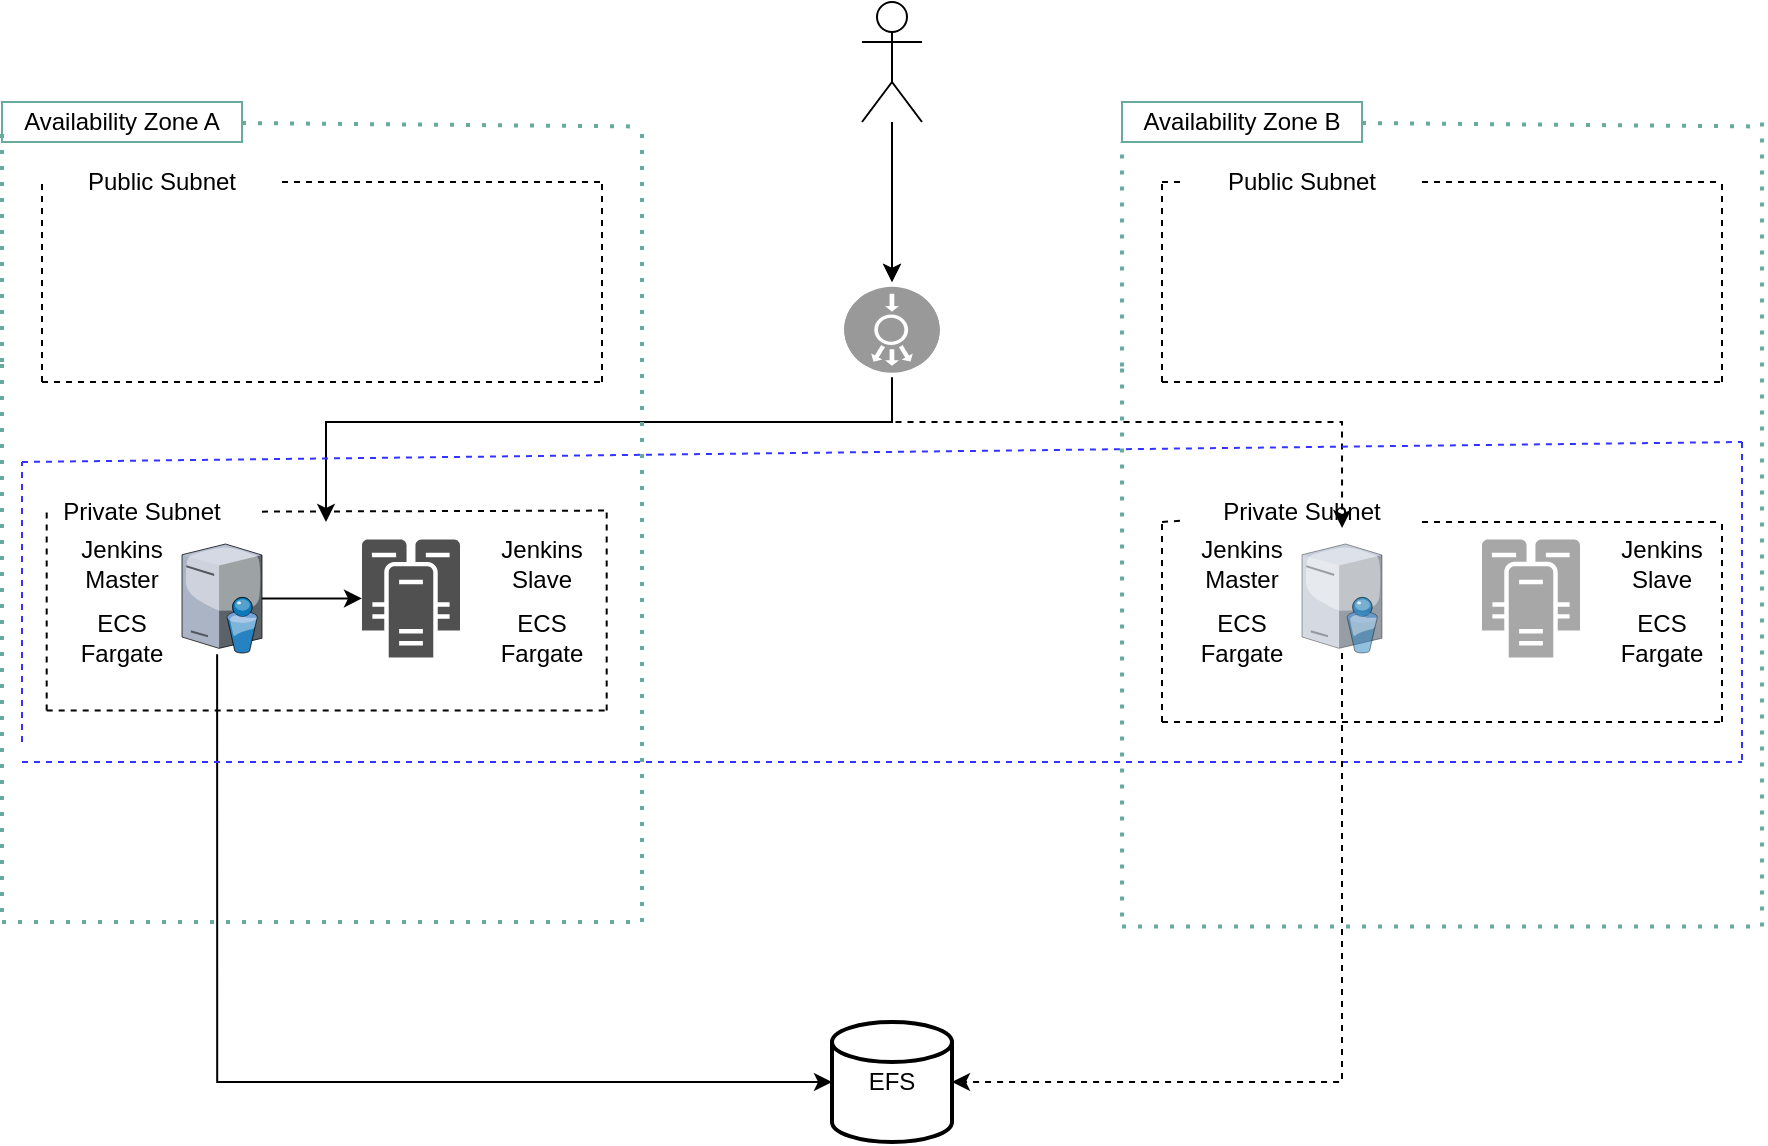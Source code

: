 <mxfile version="14.6.6" type="github">
  <diagram name="Page-1" id="822b0af5-4adb-64df-f703-e8dfc1f81529">
    <mxGraphModel dx="1422" dy="705" grid="1" gridSize="10" guides="1" tooltips="1" connect="1" arrows="1" fold="1" page="1" pageScale="1" pageWidth="1100" pageHeight="850" background="none" math="0" shadow="0">
      <root>
        <mxCell id="0" />
        <mxCell id="1" parent="0" />
        <mxCell id="Qj1fwdqKHC8h-Qbw6WAU-61" style="edgeStyle=orthogonalEdgeStyle;rounded=0;orthogonalLoop=1;jettySize=auto;html=1;entryX=0;entryY=0.5;entryDx=0;entryDy=0;entryPerimeter=0;strokeColor=#000000;exitX=0.439;exitY=1.011;exitDx=0;exitDy=0;exitPerimeter=0;" edge="1" parent="1" source="7d933b09d9755ecc-4" target="Qj1fwdqKHC8h-Qbw6WAU-59">
          <mxGeometry relative="1" as="geometry" />
        </mxCell>
        <mxCell id="Qj1fwdqKHC8h-Qbw6WAU-104" style="edgeStyle=orthogonalEdgeStyle;rounded=0;orthogonalLoop=1;jettySize=auto;html=1;strokeColor=#000000;" edge="1" parent="1" source="7d933b09d9755ecc-4" target="Qj1fwdqKHC8h-Qbw6WAU-100">
          <mxGeometry relative="1" as="geometry" />
        </mxCell>
        <mxCell id="7d933b09d9755ecc-4" value="" style="verticalLabelPosition=bottom;aspect=fixed;html=1;verticalAlign=top;strokeColor=none;shape=mxgraph.citrix.directory_server;rounded=0;shadow=0;comic=0;fontFamily=Verdana;" parent="1" vertex="1">
          <mxGeometry x="210" y="291" width="40" height="54.47" as="geometry" />
        </mxCell>
        <mxCell id="Qj1fwdqKHC8h-Qbw6WAU-58" style="edgeStyle=orthogonalEdgeStyle;rounded=0;orthogonalLoop=1;jettySize=auto;html=1;entryX=0;entryY=0.5;entryDx=0;entryDy=0;entryPerimeter=0;strokeColor=#000000;" edge="1" parent="1" source="Qj1fwdqKHC8h-Qbw6WAU-1" target="Qj1fwdqKHC8h-Qbw6WAU-2">
          <mxGeometry relative="1" as="geometry" />
        </mxCell>
        <mxCell id="Qj1fwdqKHC8h-Qbw6WAU-99" value="" style="edgeStyle=orthogonalEdgeStyle;rounded=0;orthogonalLoop=1;jettySize=auto;html=1;strokeColor=#000000;" edge="1" parent="1" source="Qj1fwdqKHC8h-Qbw6WAU-1" target="Qj1fwdqKHC8h-Qbw6WAU-2">
          <mxGeometry relative="1" as="geometry" />
        </mxCell>
        <mxCell id="Qj1fwdqKHC8h-Qbw6WAU-1" value="" style="shape=umlActor;verticalLabelPosition=bottom;verticalAlign=top;html=1;outlineConnect=0;" vertex="1" parent="1">
          <mxGeometry x="550" y="20" width="30" height="60" as="geometry" />
        </mxCell>
        <mxCell id="Qj1fwdqKHC8h-Qbw6WAU-14" style="edgeStyle=orthogonalEdgeStyle;rounded=0;orthogonalLoop=1;jettySize=auto;html=1;exitX=1;exitY=0.5;exitDx=0;exitDy=0;exitPerimeter=0;" edge="1" parent="1" source="Qj1fwdqKHC8h-Qbw6WAU-2">
          <mxGeometry relative="1" as="geometry">
            <mxPoint x="282" y="280" as="targetPoint" />
            <Array as="points">
              <mxPoint x="565" y="230" />
              <mxPoint x="282" y="230" />
            </Array>
          </mxGeometry>
        </mxCell>
        <mxCell id="Qj1fwdqKHC8h-Qbw6WAU-124" style="edgeStyle=orthogonalEdgeStyle;rounded=0;orthogonalLoop=1;jettySize=auto;html=1;entryX=0.667;entryY=1.3;entryDx=0;entryDy=0;entryPerimeter=0;strokeColor=#000000;dashed=1;" edge="1" parent="1" source="Qj1fwdqKHC8h-Qbw6WAU-2" target="Qj1fwdqKHC8h-Qbw6WAU-91">
          <mxGeometry relative="1" as="geometry">
            <Array as="points">
              <mxPoint x="565" y="230" />
              <mxPoint x="790" y="230" />
            </Array>
          </mxGeometry>
        </mxCell>
        <mxCell id="Qj1fwdqKHC8h-Qbw6WAU-2" value="" style="fillColor=#999999;verticalLabelPosition=bottom;html=1;strokeColor=#ffffff;verticalAlign=top;align=center;points=[[0.145,0.145,0],[0.5,0,0],[0.855,0.145,0],[1,0.5,0],[0.855,0.855,0],[0.5,1,0],[0.145,0.855,0],[0,0.5,0]];pointerEvents=1;shape=mxgraph.cisco_safe.compositeIcon;bgIcon=ellipse;resIcon=mxgraph.cisco_safe.capability.load_balancer;direction=south;" vertex="1" parent="1">
          <mxGeometry x="543.5" y="160" width="43" height="47.75" as="geometry" />
        </mxCell>
        <mxCell id="Qj1fwdqKHC8h-Qbw6WAU-15" value="" style="endArrow=none;dashed=1;html=1;dashPattern=1 3;strokeWidth=2;strokeColor=#67AB9F;" edge="1" parent="1">
          <mxGeometry width="50" height="50" relative="1" as="geometry">
            <mxPoint x="440" y="480" as="sourcePoint" />
            <mxPoint x="440" y="80" as="targetPoint" />
          </mxGeometry>
        </mxCell>
        <mxCell id="Qj1fwdqKHC8h-Qbw6WAU-16" value="" style="endArrow=none;dashed=1;html=1;dashPattern=1 3;strokeWidth=2;strokeColor=#67AB9F;" edge="1" parent="1">
          <mxGeometry width="50" height="50" relative="1" as="geometry">
            <mxPoint x="120" y="480" as="sourcePoint" />
            <mxPoint x="440" y="480" as="targetPoint" />
          </mxGeometry>
        </mxCell>
        <mxCell id="Qj1fwdqKHC8h-Qbw6WAU-17" value="" style="endArrow=none;dashed=1;html=1;dashPattern=1 3;strokeWidth=2;strokeColor=#67AB9F;" edge="1" parent="1">
          <mxGeometry width="50" height="50" relative="1" as="geometry">
            <mxPoint x="120" y="475" as="sourcePoint" />
            <mxPoint x="120" y="200" as="targetPoint" />
          </mxGeometry>
        </mxCell>
        <mxCell id="Qj1fwdqKHC8h-Qbw6WAU-18" value="" style="endArrow=none;dashed=1;html=1;dashPattern=1 3;strokeWidth=2;startArrow=none;strokeColor=#67AB9F;" edge="1" parent="1" source="Qj1fwdqKHC8h-Qbw6WAU-19">
          <mxGeometry width="50" height="50" relative="1" as="geometry">
            <mxPoint x="120" y="82.25" as="sourcePoint" />
            <mxPoint x="440" y="82.25" as="targetPoint" />
          </mxGeometry>
        </mxCell>
        <mxCell id="Qj1fwdqKHC8h-Qbw6WAU-19" value="Availability Zone A" style="text;html=1;strokeColor=#67AB9F;fillColor=none;align=center;verticalAlign=middle;whiteSpace=wrap;rounded=0;" vertex="1" parent="1">
          <mxGeometry x="120" y="70" width="120" height="20" as="geometry" />
        </mxCell>
        <mxCell id="Qj1fwdqKHC8h-Qbw6WAU-20" value="" style="endArrow=none;dashed=1;html=1;dashPattern=1 3;strokeWidth=2;entryX=0;entryY=0.5;entryDx=0;entryDy=0;strokeColor=#67AB9F;" edge="1" parent="1" target="Qj1fwdqKHC8h-Qbw6WAU-19">
          <mxGeometry width="50" height="50" relative="1" as="geometry">
            <mxPoint x="120" y="200" as="sourcePoint" />
            <mxPoint x="440" y="200" as="targetPoint" />
          </mxGeometry>
        </mxCell>
        <mxCell id="Qj1fwdqKHC8h-Qbw6WAU-34" value="" style="endArrow=none;dashed=1;html=1;dashPattern=1 3;strokeWidth=2;" edge="1" parent="1">
          <mxGeometry width="50" height="50" relative="1" as="geometry">
            <mxPoint x="130" y="210" as="sourcePoint" />
            <mxPoint x="130" y="210" as="targetPoint" />
          </mxGeometry>
        </mxCell>
        <mxCell id="Qj1fwdqKHC8h-Qbw6WAU-36" value="" style="endArrow=none;dashed=1;html=1;dashPattern=1 3;strokeWidth=2;strokeColor=#67AB9F;" edge="1" parent="1">
          <mxGeometry width="50" height="50" relative="1" as="geometry">
            <mxPoint x="1000" y="482.25" as="sourcePoint" />
            <mxPoint x="1000" y="80" as="targetPoint" />
          </mxGeometry>
        </mxCell>
        <mxCell id="Qj1fwdqKHC8h-Qbw6WAU-37" value="" style="endArrow=none;dashed=1;html=1;dashPattern=1 3;strokeWidth=2;strokeColor=#67AB9F;" edge="1" parent="1">
          <mxGeometry width="50" height="50" relative="1" as="geometry">
            <mxPoint x="680" y="482.25" as="sourcePoint" />
            <mxPoint x="1000" y="482.25" as="targetPoint" />
          </mxGeometry>
        </mxCell>
        <mxCell id="Qj1fwdqKHC8h-Qbw6WAU-38" value="" style="endArrow=none;dashed=1;html=1;dashPattern=1 3;strokeWidth=2;strokeColor=#67AB9F;" edge="1" parent="1">
          <mxGeometry width="50" height="50" relative="1" as="geometry">
            <mxPoint x="680" y="477.25" as="sourcePoint" />
            <mxPoint x="680" y="202.25" as="targetPoint" />
          </mxGeometry>
        </mxCell>
        <mxCell id="Qj1fwdqKHC8h-Qbw6WAU-39" value="" style="endArrow=none;dashed=1;html=1;dashPattern=1 3;strokeWidth=2;startArrow=none;strokeColor=#67AB9F;" edge="1" source="Qj1fwdqKHC8h-Qbw6WAU-40" parent="1">
          <mxGeometry width="50" height="50" relative="1" as="geometry">
            <mxPoint x="680" y="82.25" as="sourcePoint" />
            <mxPoint x="1000" y="82.25" as="targetPoint" />
          </mxGeometry>
        </mxCell>
        <mxCell id="Qj1fwdqKHC8h-Qbw6WAU-40" value="Availability Zone B" style="text;html=1;strokeColor=#67AB9F;fillColor=none;align=center;verticalAlign=middle;whiteSpace=wrap;rounded=0;" vertex="1" parent="1">
          <mxGeometry x="680" y="70" width="120" height="20" as="geometry" />
        </mxCell>
        <mxCell id="Qj1fwdqKHC8h-Qbw6WAU-41" value="" style="endArrow=none;dashed=1;html=1;dashPattern=1 3;strokeWidth=2;entryX=0;entryY=1;entryDx=0;entryDy=0;strokeColor=#67AB9F;" edge="1" target="Qj1fwdqKHC8h-Qbw6WAU-40" parent="1">
          <mxGeometry width="50" height="50" relative="1" as="geometry">
            <mxPoint x="680" y="202.25" as="sourcePoint" />
            <mxPoint x="1000" y="202.25" as="targetPoint" />
          </mxGeometry>
        </mxCell>
        <mxCell id="Qj1fwdqKHC8h-Qbw6WAU-49" value="" style="endArrow=none;dashed=1;html=1;strokeColor=#3333FF;" edge="1" parent="1">
          <mxGeometry width="50" height="50" relative="1" as="geometry">
            <mxPoint x="130" y="390" as="sourcePoint" />
            <mxPoint x="130" y="250" as="targetPoint" />
          </mxGeometry>
        </mxCell>
        <mxCell id="Qj1fwdqKHC8h-Qbw6WAU-50" value="" style="endArrow=none;dashed=1;html=1;strokeColor=#3333FF;" edge="1" parent="1">
          <mxGeometry width="50" height="50" relative="1" as="geometry">
            <mxPoint x="130" y="250" as="sourcePoint" />
            <mxPoint x="990" y="240" as="targetPoint" />
          </mxGeometry>
        </mxCell>
        <mxCell id="Qj1fwdqKHC8h-Qbw6WAU-56" value="" style="endArrow=none;dashed=1;html=1;strokeColor=#3333FF;" edge="1" parent="1">
          <mxGeometry width="50" height="50" relative="1" as="geometry">
            <mxPoint x="990" y="399" as="sourcePoint" />
            <mxPoint x="990" y="240" as="targetPoint" />
          </mxGeometry>
        </mxCell>
        <mxCell id="Qj1fwdqKHC8h-Qbw6WAU-57" value="" style="endArrow=none;dashed=1;html=1;strokeColor=#3333FF;" edge="1" parent="1">
          <mxGeometry width="50" height="50" relative="1" as="geometry">
            <mxPoint x="130" y="400" as="sourcePoint" />
            <mxPoint x="990" y="400" as="targetPoint" />
          </mxGeometry>
        </mxCell>
        <mxCell id="Qj1fwdqKHC8h-Qbw6WAU-59" value="EFS" style="strokeWidth=2;html=1;shape=mxgraph.flowchart.database;whiteSpace=wrap;" vertex="1" parent="1">
          <mxGeometry x="535" y="530" width="60" height="60" as="geometry" />
        </mxCell>
        <mxCell id="Qj1fwdqKHC8h-Qbw6WAU-68" value="" style="endArrow=none;dashed=1;html=1;strokeColor=#000000;" edge="1" parent="1">
          <mxGeometry width="50" height="50" relative="1" as="geometry">
            <mxPoint x="140" y="210" as="sourcePoint" />
            <mxPoint x="140" y="110" as="targetPoint" />
          </mxGeometry>
        </mxCell>
        <mxCell id="Qj1fwdqKHC8h-Qbw6WAU-69" value="" style="endArrow=none;dashed=1;html=1;strokeColor=#000000;startArrow=none;" edge="1" parent="1" source="Qj1fwdqKHC8h-Qbw6WAU-76">
          <mxGeometry width="50" height="50" relative="1" as="geometry">
            <mxPoint x="140" y="110" as="sourcePoint" />
            <mxPoint x="420" y="110" as="targetPoint" />
          </mxGeometry>
        </mxCell>
        <mxCell id="Qj1fwdqKHC8h-Qbw6WAU-70" value="" style="endArrow=none;dashed=1;html=1;strokeColor=#000000;" edge="1" parent="1">
          <mxGeometry width="50" height="50" relative="1" as="geometry">
            <mxPoint x="420" y="210" as="sourcePoint" />
            <mxPoint x="420" y="110" as="targetPoint" />
          </mxGeometry>
        </mxCell>
        <mxCell id="Qj1fwdqKHC8h-Qbw6WAU-71" value="" style="endArrow=none;dashed=1;html=1;strokeColor=#000000;" edge="1" parent="1">
          <mxGeometry width="50" height="50" relative="1" as="geometry">
            <mxPoint x="140" y="210" as="sourcePoint" />
            <mxPoint x="420" y="210" as="targetPoint" />
          </mxGeometry>
        </mxCell>
        <mxCell id="Qj1fwdqKHC8h-Qbw6WAU-72" value="" style="endArrow=none;dashed=1;html=1;strokeColor=#000000;" edge="1" parent="1">
          <mxGeometry width="50" height="50" relative="1" as="geometry">
            <mxPoint x="700" y="210" as="sourcePoint" />
            <mxPoint x="700" y="110" as="targetPoint" />
          </mxGeometry>
        </mxCell>
        <mxCell id="Qj1fwdqKHC8h-Qbw6WAU-73" value="" style="endArrow=none;dashed=1;html=1;strokeColor=#000000;startArrow=none;" edge="1" parent="1" source="Qj1fwdqKHC8h-Qbw6WAU-78">
          <mxGeometry width="50" height="50" relative="1" as="geometry">
            <mxPoint x="700" y="110" as="sourcePoint" />
            <mxPoint x="980" y="110" as="targetPoint" />
          </mxGeometry>
        </mxCell>
        <mxCell id="Qj1fwdqKHC8h-Qbw6WAU-74" value="" style="endArrow=none;dashed=1;html=1;strokeColor=#000000;" edge="1" parent="1">
          <mxGeometry width="50" height="50" relative="1" as="geometry">
            <mxPoint x="980" y="210" as="sourcePoint" />
            <mxPoint x="980" y="110" as="targetPoint" />
          </mxGeometry>
        </mxCell>
        <mxCell id="Qj1fwdqKHC8h-Qbw6WAU-75" value="" style="endArrow=none;dashed=1;html=1;strokeColor=#000000;" edge="1" parent="1">
          <mxGeometry width="50" height="50" relative="1" as="geometry">
            <mxPoint x="700" y="210" as="sourcePoint" />
            <mxPoint x="980" y="210" as="targetPoint" />
          </mxGeometry>
        </mxCell>
        <mxCell id="Qj1fwdqKHC8h-Qbw6WAU-76" value="Public Subnet" style="text;html=1;strokeColor=none;fillColor=none;align=center;verticalAlign=middle;whiteSpace=wrap;rounded=0;" vertex="1" parent="1">
          <mxGeometry x="140" y="100" width="120" height="20" as="geometry" />
        </mxCell>
        <mxCell id="Qj1fwdqKHC8h-Qbw6WAU-77" value="" style="endArrow=none;dashed=1;html=1;strokeColor=#000000;" edge="1" parent="1" target="Qj1fwdqKHC8h-Qbw6WAU-76">
          <mxGeometry width="50" height="50" relative="1" as="geometry">
            <mxPoint x="140" y="110" as="sourcePoint" />
            <mxPoint x="420" y="110" as="targetPoint" />
          </mxGeometry>
        </mxCell>
        <mxCell id="Qj1fwdqKHC8h-Qbw6WAU-78" value="Public Subnet" style="text;html=1;strokeColor=none;fillColor=none;align=center;verticalAlign=middle;whiteSpace=wrap;rounded=0;" vertex="1" parent="1">
          <mxGeometry x="710" y="100" width="120" height="20" as="geometry" />
        </mxCell>
        <mxCell id="Qj1fwdqKHC8h-Qbw6WAU-80" value="" style="endArrow=none;dashed=1;html=1;strokeColor=#000000;" edge="1" parent="1" target="Qj1fwdqKHC8h-Qbw6WAU-78">
          <mxGeometry width="50" height="50" relative="1" as="geometry">
            <mxPoint x="700" y="110" as="sourcePoint" />
            <mxPoint x="980" y="110" as="targetPoint" />
          </mxGeometry>
        </mxCell>
        <mxCell id="Qj1fwdqKHC8h-Qbw6WAU-81" value="" style="endArrow=none;dashed=1;html=1;strokeColor=#000000;" edge="1" parent="1">
          <mxGeometry width="50" height="50" relative="1" as="geometry">
            <mxPoint x="142.34" y="374.29" as="sourcePoint" />
            <mxPoint x="142.34" y="274.29" as="targetPoint" />
          </mxGeometry>
        </mxCell>
        <mxCell id="Qj1fwdqKHC8h-Qbw6WAU-82" value="" style="endArrow=none;dashed=1;html=1;strokeColor=#000000;startArrow=none;" edge="1" parent="1" source="Qj1fwdqKHC8h-Qbw6WAU-89">
          <mxGeometry width="50" height="50" relative="1" as="geometry">
            <mxPoint x="142.34" y="274.29" as="sourcePoint" />
            <mxPoint x="422.34" y="274.29" as="targetPoint" />
          </mxGeometry>
        </mxCell>
        <mxCell id="Qj1fwdqKHC8h-Qbw6WAU-83" value="" style="endArrow=none;dashed=1;html=1;strokeColor=#000000;" edge="1" parent="1">
          <mxGeometry width="50" height="50" relative="1" as="geometry">
            <mxPoint x="422.34" y="374.29" as="sourcePoint" />
            <mxPoint x="422.34" y="274.29" as="targetPoint" />
          </mxGeometry>
        </mxCell>
        <mxCell id="Qj1fwdqKHC8h-Qbw6WAU-84" value="" style="endArrow=none;dashed=1;html=1;strokeColor=#000000;" edge="1" parent="1">
          <mxGeometry width="50" height="50" relative="1" as="geometry">
            <mxPoint x="142.34" y="374.29" as="sourcePoint" />
            <mxPoint x="422.34" y="374.29" as="targetPoint" />
          </mxGeometry>
        </mxCell>
        <mxCell id="Qj1fwdqKHC8h-Qbw6WAU-85" value="" style="endArrow=none;dashed=1;html=1;strokeColor=#000000;" edge="1" parent="1">
          <mxGeometry width="50" height="50" relative="1" as="geometry">
            <mxPoint x="700" y="380" as="sourcePoint" />
            <mxPoint x="700" y="280" as="targetPoint" />
          </mxGeometry>
        </mxCell>
        <mxCell id="Qj1fwdqKHC8h-Qbw6WAU-86" value="" style="endArrow=none;dashed=1;html=1;strokeColor=#000000;startArrow=none;" edge="1" parent="1">
          <mxGeometry width="50" height="50" relative="1" as="geometry">
            <mxPoint x="830" y="280" as="sourcePoint" />
            <mxPoint x="980" y="280" as="targetPoint" />
          </mxGeometry>
        </mxCell>
        <mxCell id="Qj1fwdqKHC8h-Qbw6WAU-87" value="" style="endArrow=none;dashed=1;html=1;strokeColor=#000000;" edge="1" parent="1">
          <mxGeometry width="50" height="50" relative="1" as="geometry">
            <mxPoint x="980" y="380" as="sourcePoint" />
            <mxPoint x="980" y="280" as="targetPoint" />
          </mxGeometry>
        </mxCell>
        <mxCell id="Qj1fwdqKHC8h-Qbw6WAU-88" value="" style="endArrow=none;dashed=1;html=1;strokeColor=#000000;" edge="1" parent="1">
          <mxGeometry width="50" height="50" relative="1" as="geometry">
            <mxPoint x="700" y="380" as="sourcePoint" />
            <mxPoint x="980" y="380" as="targetPoint" />
          </mxGeometry>
        </mxCell>
        <mxCell id="Qj1fwdqKHC8h-Qbw6WAU-89" value="Private Subnet" style="text;html=1;strokeColor=none;fillColor=none;align=center;verticalAlign=middle;whiteSpace=wrap;rounded=0;" vertex="1" parent="1">
          <mxGeometry x="130" y="270" width="120" height="10" as="geometry" />
        </mxCell>
        <mxCell id="Qj1fwdqKHC8h-Qbw6WAU-91" value="Private Subnet" style="text;html=1;strokeColor=none;fillColor=none;align=center;verticalAlign=middle;whiteSpace=wrap;rounded=0;" vertex="1" parent="1">
          <mxGeometry x="710" y="270" width="120" height="10" as="geometry" />
        </mxCell>
        <mxCell id="Qj1fwdqKHC8h-Qbw6WAU-92" value="" style="endArrow=none;dashed=1;html=1;strokeColor=#000000;" edge="1" parent="1" target="Qj1fwdqKHC8h-Qbw6WAU-91">
          <mxGeometry width="50" height="50" relative="1" as="geometry">
            <mxPoint x="700" y="280" as="sourcePoint" />
            <mxPoint x="980" y="280" as="targetPoint" />
          </mxGeometry>
        </mxCell>
        <mxCell id="Qj1fwdqKHC8h-Qbw6WAU-97" value="ECS&lt;br&gt;Fargate" style="text;html=1;strokeColor=none;fillColor=none;align=center;verticalAlign=middle;whiteSpace=wrap;rounded=0;" vertex="1" parent="1">
          <mxGeometry x="160" y="327.73" width="40" height="20" as="geometry" />
        </mxCell>
        <mxCell id="Qj1fwdqKHC8h-Qbw6WAU-98" value="Jenkins Master" style="text;html=1;strokeColor=none;fillColor=none;align=center;verticalAlign=middle;whiteSpace=wrap;rounded=0;" vertex="1" parent="1">
          <mxGeometry x="160" y="291" width="40" height="20" as="geometry" />
        </mxCell>
        <mxCell id="Qj1fwdqKHC8h-Qbw6WAU-100" value="" style="pointerEvents=1;shadow=0;dashed=0;html=1;strokeColor=none;fillColor=#505050;labelPosition=center;verticalLabelPosition=bottom;verticalAlign=top;outlineConnect=0;align=center;shape=mxgraph.office.servers.cluster_server;direction=east;" vertex="1" parent="1">
          <mxGeometry x="300" y="288.74" width="49" height="59" as="geometry" />
        </mxCell>
        <mxCell id="Qj1fwdqKHC8h-Qbw6WAU-105" value="" style="endArrow=none;dashed=1;html=1;strokeColor=#000000;" edge="1" parent="1">
          <mxGeometry width="50" height="50" relative="1" as="geometry">
            <mxPoint x="700" y="380" as="sourcePoint" />
            <mxPoint x="980" y="380" as="targetPoint" />
          </mxGeometry>
        </mxCell>
        <mxCell id="Qj1fwdqKHC8h-Qbw6WAU-106" value="" style="endArrow=none;dashed=1;html=1;strokeColor=#000000;" edge="1" parent="1">
          <mxGeometry width="50" height="50" relative="1" as="geometry">
            <mxPoint x="700" y="380" as="sourcePoint" />
            <mxPoint x="700" y="280" as="targetPoint" />
          </mxGeometry>
        </mxCell>
        <mxCell id="Qj1fwdqKHC8h-Qbw6WAU-110" value="ECS&lt;br&gt;Fargate" style="text;html=1;strokeColor=none;fillColor=none;align=center;verticalAlign=middle;whiteSpace=wrap;rounded=0;" vertex="1" parent="1">
          <mxGeometry x="370" y="327.74" width="40" height="20" as="geometry" />
        </mxCell>
        <mxCell id="Qj1fwdqKHC8h-Qbw6WAU-111" value="Jenkins Slave" style="text;html=1;strokeColor=none;fillColor=none;align=center;verticalAlign=middle;whiteSpace=wrap;rounded=0;" vertex="1" parent="1">
          <mxGeometry x="370" y="291" width="40" height="20" as="geometry" />
        </mxCell>
        <mxCell id="Qj1fwdqKHC8h-Qbw6WAU-112" value="Jenkins Master" style="text;html=1;strokeColor=none;fillColor=none;align=center;verticalAlign=middle;whiteSpace=wrap;rounded=0;opacity=50;" vertex="1" parent="1">
          <mxGeometry x="720" y="290.99" width="40" height="20" as="geometry" />
        </mxCell>
        <mxCell id="Qj1fwdqKHC8h-Qbw6WAU-113" value="ECS&lt;br&gt;Fargate" style="text;html=1;strokeColor=none;fillColor=none;align=center;verticalAlign=middle;whiteSpace=wrap;rounded=0;opacity=50;" vertex="1" parent="1">
          <mxGeometry x="720" y="327.72" width="40" height="20" as="geometry" />
        </mxCell>
        <mxCell id="Qj1fwdqKHC8h-Qbw6WAU-125" style="edgeStyle=orthogonalEdgeStyle;rounded=0;orthogonalLoop=1;jettySize=auto;html=1;entryX=1;entryY=0.5;entryDx=0;entryDy=0;entryPerimeter=0;dashed=1;strokeColor=#000000;" edge="1" parent="1" source="Qj1fwdqKHC8h-Qbw6WAU-114" target="Qj1fwdqKHC8h-Qbw6WAU-59">
          <mxGeometry relative="1" as="geometry">
            <Array as="points">
              <mxPoint x="790" y="560" />
            </Array>
          </mxGeometry>
        </mxCell>
        <mxCell id="Qj1fwdqKHC8h-Qbw6WAU-114" value="" style="verticalLabelPosition=bottom;aspect=fixed;html=1;verticalAlign=top;strokeColor=none;shape=mxgraph.citrix.directory_server;rounded=0;shadow=0;comic=0;fontFamily=Verdana;opacity=50;" vertex="1" parent="1">
          <mxGeometry x="770" y="290.99" width="40" height="54.47" as="geometry" />
        </mxCell>
        <mxCell id="Qj1fwdqKHC8h-Qbw6WAU-115" value="" style="pointerEvents=1;shadow=0;dashed=0;html=1;strokeColor=none;fillColor=#505050;labelPosition=center;verticalLabelPosition=bottom;verticalAlign=top;outlineConnect=0;align=center;shape=mxgraph.office.servers.cluster_server;direction=east;opacity=50;" vertex="1" parent="1">
          <mxGeometry x="860" y="288.73" width="49" height="59" as="geometry" />
        </mxCell>
        <mxCell id="Qj1fwdqKHC8h-Qbw6WAU-116" value="Jenkins Slave" style="text;html=1;strokeColor=none;fillColor=none;align=center;verticalAlign=middle;whiteSpace=wrap;rounded=0;opacity=50;" vertex="1" parent="1">
          <mxGeometry x="930" y="290.99" width="40" height="20" as="geometry" />
        </mxCell>
        <mxCell id="Qj1fwdqKHC8h-Qbw6WAU-117" value="ECS&lt;br&gt;Fargate" style="text;html=1;strokeColor=none;fillColor=none;align=center;verticalAlign=middle;whiteSpace=wrap;rounded=0;opacity=50;" vertex="1" parent="1">
          <mxGeometry x="930" y="327.73" width="40" height="20" as="geometry" />
        </mxCell>
      </root>
    </mxGraphModel>
  </diagram>
</mxfile>
